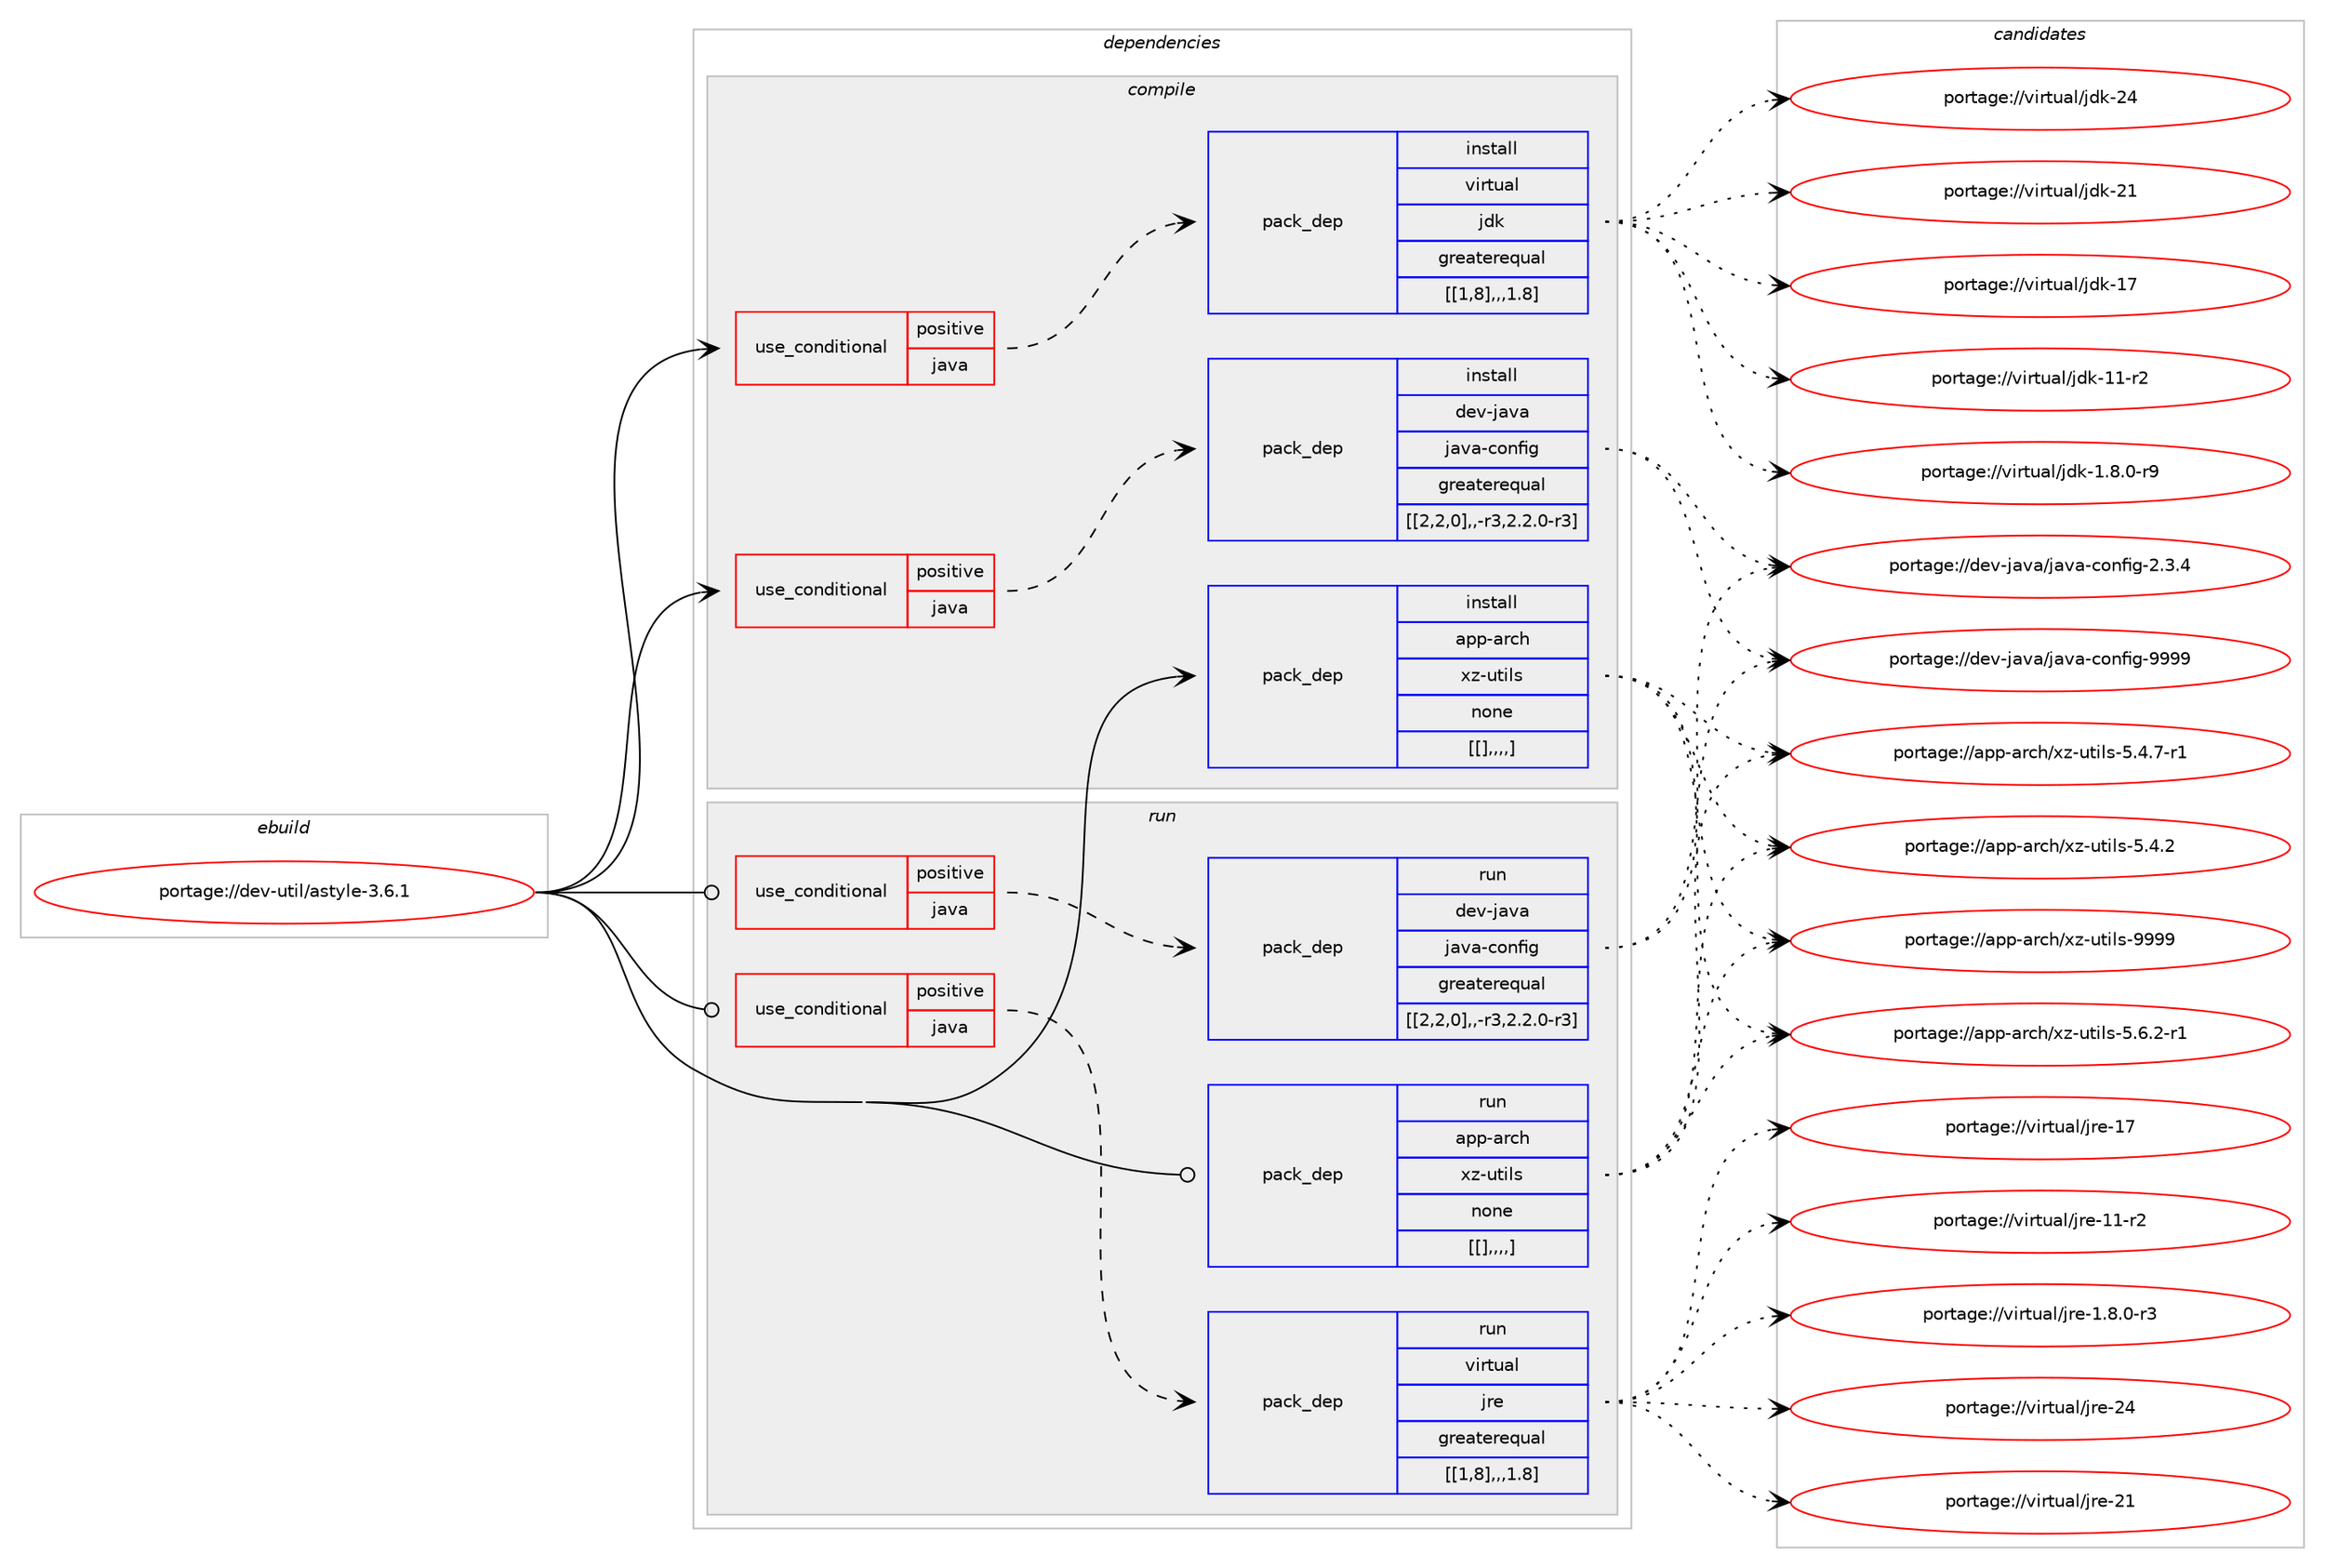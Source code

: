 digraph prolog {

# *************
# Graph options
# *************

newrank=true;
concentrate=true;
compound=true;
graph [rankdir=LR,fontname=Helvetica,fontsize=10,ranksep=1.5];#, ranksep=2.5, nodesep=0.2];
edge  [arrowhead=vee];
node  [fontname=Helvetica,fontsize=10];

# **********
# The ebuild
# **********

subgraph cluster_leftcol {
color=gray;
label=<<i>ebuild</i>>;
id [label="portage://dev-util/astyle-3.6.1", color=red, width=4, href="../dev-util/astyle-3.6.1.svg"];
}

# ****************
# The dependencies
# ****************

subgraph cluster_midcol {
color=gray;
label=<<i>dependencies</i>>;
subgraph cluster_compile {
fillcolor="#eeeeee";
style=filled;
label=<<i>compile</i>>;
subgraph cond60964 {
dependency214248 [label=<<TABLE BORDER="0" CELLBORDER="1" CELLSPACING="0" CELLPADDING="4"><TR><TD ROWSPAN="3" CELLPADDING="10">use_conditional</TD></TR><TR><TD>positive</TD></TR><TR><TD>java</TD></TR></TABLE>>, shape=none, color=red];
subgraph pack151897 {
dependency214249 [label=<<TABLE BORDER="0" CELLBORDER="1" CELLSPACING="0" CELLPADDING="4" WIDTH="220"><TR><TD ROWSPAN="6" CELLPADDING="30">pack_dep</TD></TR><TR><TD WIDTH="110">install</TD></TR><TR><TD>dev-java</TD></TR><TR><TD>java-config</TD></TR><TR><TD>greaterequal</TD></TR><TR><TD>[[2,2,0],,-r3,2.2.0-r3]</TD></TR></TABLE>>, shape=none, color=blue];
}
dependency214248:e -> dependency214249:w [weight=20,style="dashed",arrowhead="vee"];
}
id:e -> dependency214248:w [weight=20,style="solid",arrowhead="vee"];
subgraph cond60965 {
dependency214250 [label=<<TABLE BORDER="0" CELLBORDER="1" CELLSPACING="0" CELLPADDING="4"><TR><TD ROWSPAN="3" CELLPADDING="10">use_conditional</TD></TR><TR><TD>positive</TD></TR><TR><TD>java</TD></TR></TABLE>>, shape=none, color=red];
subgraph pack151898 {
dependency214251 [label=<<TABLE BORDER="0" CELLBORDER="1" CELLSPACING="0" CELLPADDING="4" WIDTH="220"><TR><TD ROWSPAN="6" CELLPADDING="30">pack_dep</TD></TR><TR><TD WIDTH="110">install</TD></TR><TR><TD>virtual</TD></TR><TR><TD>jdk</TD></TR><TR><TD>greaterequal</TD></TR><TR><TD>[[1,8],,,1.8]</TD></TR></TABLE>>, shape=none, color=blue];
}
dependency214250:e -> dependency214251:w [weight=20,style="dashed",arrowhead="vee"];
}
id:e -> dependency214250:w [weight=20,style="solid",arrowhead="vee"];
subgraph pack151899 {
dependency214252 [label=<<TABLE BORDER="0" CELLBORDER="1" CELLSPACING="0" CELLPADDING="4" WIDTH="220"><TR><TD ROWSPAN="6" CELLPADDING="30">pack_dep</TD></TR><TR><TD WIDTH="110">install</TD></TR><TR><TD>app-arch</TD></TR><TR><TD>xz-utils</TD></TR><TR><TD>none</TD></TR><TR><TD>[[],,,,]</TD></TR></TABLE>>, shape=none, color=blue];
}
id:e -> dependency214252:w [weight=20,style="solid",arrowhead="vee"];
}
subgraph cluster_compileandrun {
fillcolor="#eeeeee";
style=filled;
label=<<i>compile and run</i>>;
}
subgraph cluster_run {
fillcolor="#eeeeee";
style=filled;
label=<<i>run</i>>;
subgraph cond60966 {
dependency214253 [label=<<TABLE BORDER="0" CELLBORDER="1" CELLSPACING="0" CELLPADDING="4"><TR><TD ROWSPAN="3" CELLPADDING="10">use_conditional</TD></TR><TR><TD>positive</TD></TR><TR><TD>java</TD></TR></TABLE>>, shape=none, color=red];
subgraph pack151900 {
dependency214254 [label=<<TABLE BORDER="0" CELLBORDER="1" CELLSPACING="0" CELLPADDING="4" WIDTH="220"><TR><TD ROWSPAN="6" CELLPADDING="30">pack_dep</TD></TR><TR><TD WIDTH="110">run</TD></TR><TR><TD>dev-java</TD></TR><TR><TD>java-config</TD></TR><TR><TD>greaterequal</TD></TR><TR><TD>[[2,2,0],,-r3,2.2.0-r3]</TD></TR></TABLE>>, shape=none, color=blue];
}
dependency214253:e -> dependency214254:w [weight=20,style="dashed",arrowhead="vee"];
}
id:e -> dependency214253:w [weight=20,style="solid",arrowhead="odot"];
subgraph cond60967 {
dependency214255 [label=<<TABLE BORDER="0" CELLBORDER="1" CELLSPACING="0" CELLPADDING="4"><TR><TD ROWSPAN="3" CELLPADDING="10">use_conditional</TD></TR><TR><TD>positive</TD></TR><TR><TD>java</TD></TR></TABLE>>, shape=none, color=red];
subgraph pack151901 {
dependency214256 [label=<<TABLE BORDER="0" CELLBORDER="1" CELLSPACING="0" CELLPADDING="4" WIDTH="220"><TR><TD ROWSPAN="6" CELLPADDING="30">pack_dep</TD></TR><TR><TD WIDTH="110">run</TD></TR><TR><TD>virtual</TD></TR><TR><TD>jre</TD></TR><TR><TD>greaterequal</TD></TR><TR><TD>[[1,8],,,1.8]</TD></TR></TABLE>>, shape=none, color=blue];
}
dependency214255:e -> dependency214256:w [weight=20,style="dashed",arrowhead="vee"];
}
id:e -> dependency214255:w [weight=20,style="solid",arrowhead="odot"];
subgraph pack151902 {
dependency214257 [label=<<TABLE BORDER="0" CELLBORDER="1" CELLSPACING="0" CELLPADDING="4" WIDTH="220"><TR><TD ROWSPAN="6" CELLPADDING="30">pack_dep</TD></TR><TR><TD WIDTH="110">run</TD></TR><TR><TD>app-arch</TD></TR><TR><TD>xz-utils</TD></TR><TR><TD>none</TD></TR><TR><TD>[[],,,,]</TD></TR></TABLE>>, shape=none, color=blue];
}
id:e -> dependency214257:w [weight=20,style="solid",arrowhead="odot"];
}
}

# **************
# The candidates
# **************

subgraph cluster_choices {
rank=same;
color=gray;
label=<<i>candidates</i>>;

subgraph choice151897 {
color=black;
nodesep=1;
choice10010111845106971189747106971189745991111101021051034557575757 [label="portage://dev-java/java-config-9999", color=red, width=4,href="../dev-java/java-config-9999.svg"];
choice1001011184510697118974710697118974599111110102105103455046514652 [label="portage://dev-java/java-config-2.3.4", color=red, width=4,href="../dev-java/java-config-2.3.4.svg"];
dependency214249:e -> choice10010111845106971189747106971189745991111101021051034557575757:w [style=dotted,weight="100"];
dependency214249:e -> choice1001011184510697118974710697118974599111110102105103455046514652:w [style=dotted,weight="100"];
}
subgraph choice151898 {
color=black;
nodesep=1;
choice1181051141161179710847106100107455052 [label="portage://virtual/jdk-24", color=red, width=4,href="../virtual/jdk-24.svg"];
choice1181051141161179710847106100107455049 [label="portage://virtual/jdk-21", color=red, width=4,href="../virtual/jdk-21.svg"];
choice1181051141161179710847106100107454955 [label="portage://virtual/jdk-17", color=red, width=4,href="../virtual/jdk-17.svg"];
choice11810511411611797108471061001074549494511450 [label="portage://virtual/jdk-11-r2", color=red, width=4,href="../virtual/jdk-11-r2.svg"];
choice11810511411611797108471061001074549465646484511457 [label="portage://virtual/jdk-1.8.0-r9", color=red, width=4,href="../virtual/jdk-1.8.0-r9.svg"];
dependency214251:e -> choice1181051141161179710847106100107455052:w [style=dotted,weight="100"];
dependency214251:e -> choice1181051141161179710847106100107455049:w [style=dotted,weight="100"];
dependency214251:e -> choice1181051141161179710847106100107454955:w [style=dotted,weight="100"];
dependency214251:e -> choice11810511411611797108471061001074549494511450:w [style=dotted,weight="100"];
dependency214251:e -> choice11810511411611797108471061001074549465646484511457:w [style=dotted,weight="100"];
}
subgraph choice151899 {
color=black;
nodesep=1;
choice9711211245971149910447120122451171161051081154557575757 [label="portage://app-arch/xz-utils-9999", color=red, width=4,href="../app-arch/xz-utils-9999.svg"];
choice9711211245971149910447120122451171161051081154553465446504511449 [label="portage://app-arch/xz-utils-5.6.2-r1", color=red, width=4,href="../app-arch/xz-utils-5.6.2-r1.svg"];
choice9711211245971149910447120122451171161051081154553465246554511449 [label="portage://app-arch/xz-utils-5.4.7-r1", color=red, width=4,href="../app-arch/xz-utils-5.4.7-r1.svg"];
choice971121124597114991044712012245117116105108115455346524650 [label="portage://app-arch/xz-utils-5.4.2", color=red, width=4,href="../app-arch/xz-utils-5.4.2.svg"];
dependency214252:e -> choice9711211245971149910447120122451171161051081154557575757:w [style=dotted,weight="100"];
dependency214252:e -> choice9711211245971149910447120122451171161051081154553465446504511449:w [style=dotted,weight="100"];
dependency214252:e -> choice9711211245971149910447120122451171161051081154553465246554511449:w [style=dotted,weight="100"];
dependency214252:e -> choice971121124597114991044712012245117116105108115455346524650:w [style=dotted,weight="100"];
}
subgraph choice151900 {
color=black;
nodesep=1;
choice10010111845106971189747106971189745991111101021051034557575757 [label="portage://dev-java/java-config-9999", color=red, width=4,href="../dev-java/java-config-9999.svg"];
choice1001011184510697118974710697118974599111110102105103455046514652 [label="portage://dev-java/java-config-2.3.4", color=red, width=4,href="../dev-java/java-config-2.3.4.svg"];
dependency214254:e -> choice10010111845106971189747106971189745991111101021051034557575757:w [style=dotted,weight="100"];
dependency214254:e -> choice1001011184510697118974710697118974599111110102105103455046514652:w [style=dotted,weight="100"];
}
subgraph choice151901 {
color=black;
nodesep=1;
choice1181051141161179710847106114101455052 [label="portage://virtual/jre-24", color=red, width=4,href="../virtual/jre-24.svg"];
choice1181051141161179710847106114101455049 [label="portage://virtual/jre-21", color=red, width=4,href="../virtual/jre-21.svg"];
choice1181051141161179710847106114101454955 [label="portage://virtual/jre-17", color=red, width=4,href="../virtual/jre-17.svg"];
choice11810511411611797108471061141014549494511450 [label="portage://virtual/jre-11-r2", color=red, width=4,href="../virtual/jre-11-r2.svg"];
choice11810511411611797108471061141014549465646484511451 [label="portage://virtual/jre-1.8.0-r3", color=red, width=4,href="../virtual/jre-1.8.0-r3.svg"];
dependency214256:e -> choice1181051141161179710847106114101455052:w [style=dotted,weight="100"];
dependency214256:e -> choice1181051141161179710847106114101455049:w [style=dotted,weight="100"];
dependency214256:e -> choice1181051141161179710847106114101454955:w [style=dotted,weight="100"];
dependency214256:e -> choice11810511411611797108471061141014549494511450:w [style=dotted,weight="100"];
dependency214256:e -> choice11810511411611797108471061141014549465646484511451:w [style=dotted,weight="100"];
}
subgraph choice151902 {
color=black;
nodesep=1;
choice9711211245971149910447120122451171161051081154557575757 [label="portage://app-arch/xz-utils-9999", color=red, width=4,href="../app-arch/xz-utils-9999.svg"];
choice9711211245971149910447120122451171161051081154553465446504511449 [label="portage://app-arch/xz-utils-5.6.2-r1", color=red, width=4,href="../app-arch/xz-utils-5.6.2-r1.svg"];
choice9711211245971149910447120122451171161051081154553465246554511449 [label="portage://app-arch/xz-utils-5.4.7-r1", color=red, width=4,href="../app-arch/xz-utils-5.4.7-r1.svg"];
choice971121124597114991044712012245117116105108115455346524650 [label="portage://app-arch/xz-utils-5.4.2", color=red, width=4,href="../app-arch/xz-utils-5.4.2.svg"];
dependency214257:e -> choice9711211245971149910447120122451171161051081154557575757:w [style=dotted,weight="100"];
dependency214257:e -> choice9711211245971149910447120122451171161051081154553465446504511449:w [style=dotted,weight="100"];
dependency214257:e -> choice9711211245971149910447120122451171161051081154553465246554511449:w [style=dotted,weight="100"];
dependency214257:e -> choice971121124597114991044712012245117116105108115455346524650:w [style=dotted,weight="100"];
}
}

}
